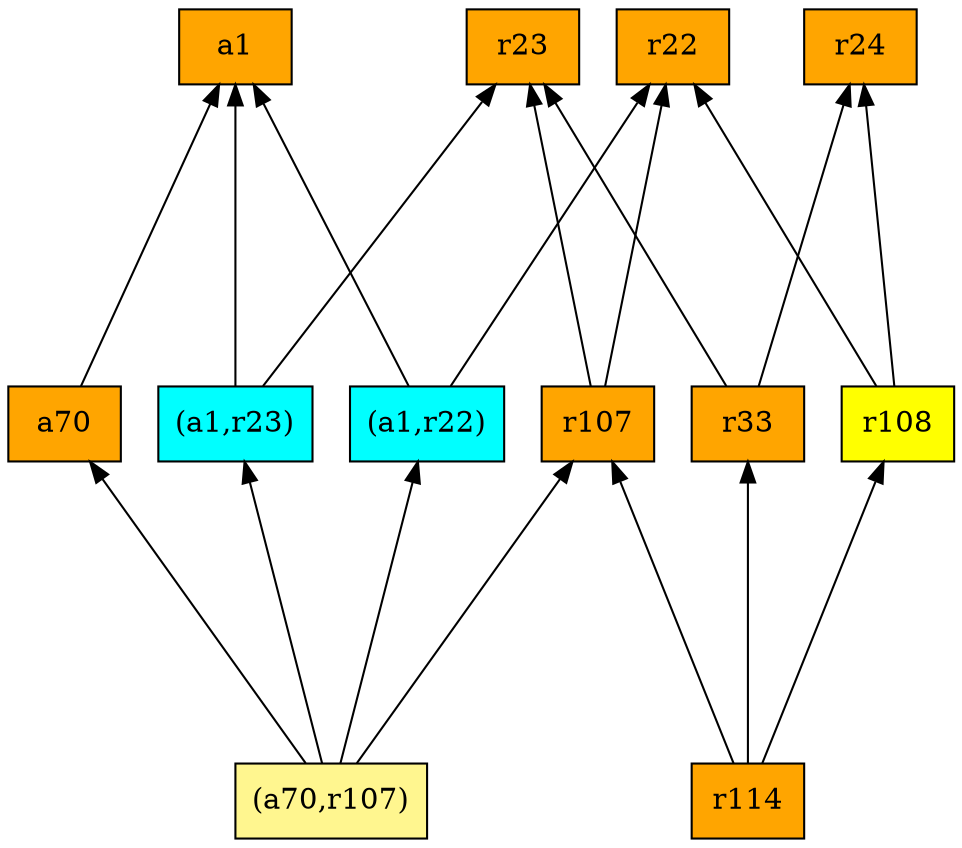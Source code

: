 digraph G {
rankdir=BT;ranksep="2.0";
"a1" [shape=record,fillcolor=orange,style=filled,label="{a1}"];
"(a1,r23)" [shape=record,fillcolor=cyan,style=filled,label="{(a1,r23)}"];
"(a70,r107)" [shape=record,fillcolor=khaki1,style=filled,label="{(a70,r107)}"];
"r22" [shape=record,fillcolor=orange,style=filled,label="{r22}"];
"r24" [shape=record,fillcolor=orange,style=filled,label="{r24}"];
"a70" [shape=record,fillcolor=orange,style=filled,label="{a70}"];
"r107" [shape=record,fillcolor=orange,style=filled,label="{r107}"];
"r23" [shape=record,fillcolor=orange,style=filled,label="{r23}"];
"r33" [shape=record,fillcolor=orange,style=filled,label="{r33}"];
"r114" [shape=record,fillcolor=orange,style=filled,label="{r114}"];
"(a1,r22)" [shape=record,fillcolor=cyan,style=filled,label="{(a1,r22)}"];
"r108" [shape=record,fillcolor=yellow,style=filled,label="{r108}"];
"(a1,r23)" -> "a1"
"(a1,r23)" -> "r23"
"(a70,r107)" -> "(a1,r22)"
"(a70,r107)" -> "a70"
"(a70,r107)" -> "r107"
"(a70,r107)" -> "(a1,r23)"
"a70" -> "a1"
"r107" -> "r23"
"r107" -> "r22"
"r33" -> "r24"
"r33" -> "r23"
"r114" -> "r107"
"r114" -> "r33"
"r114" -> "r108"
"(a1,r22)" -> "a1"
"(a1,r22)" -> "r22"
"r108" -> "r24"
"r108" -> "r22"
}